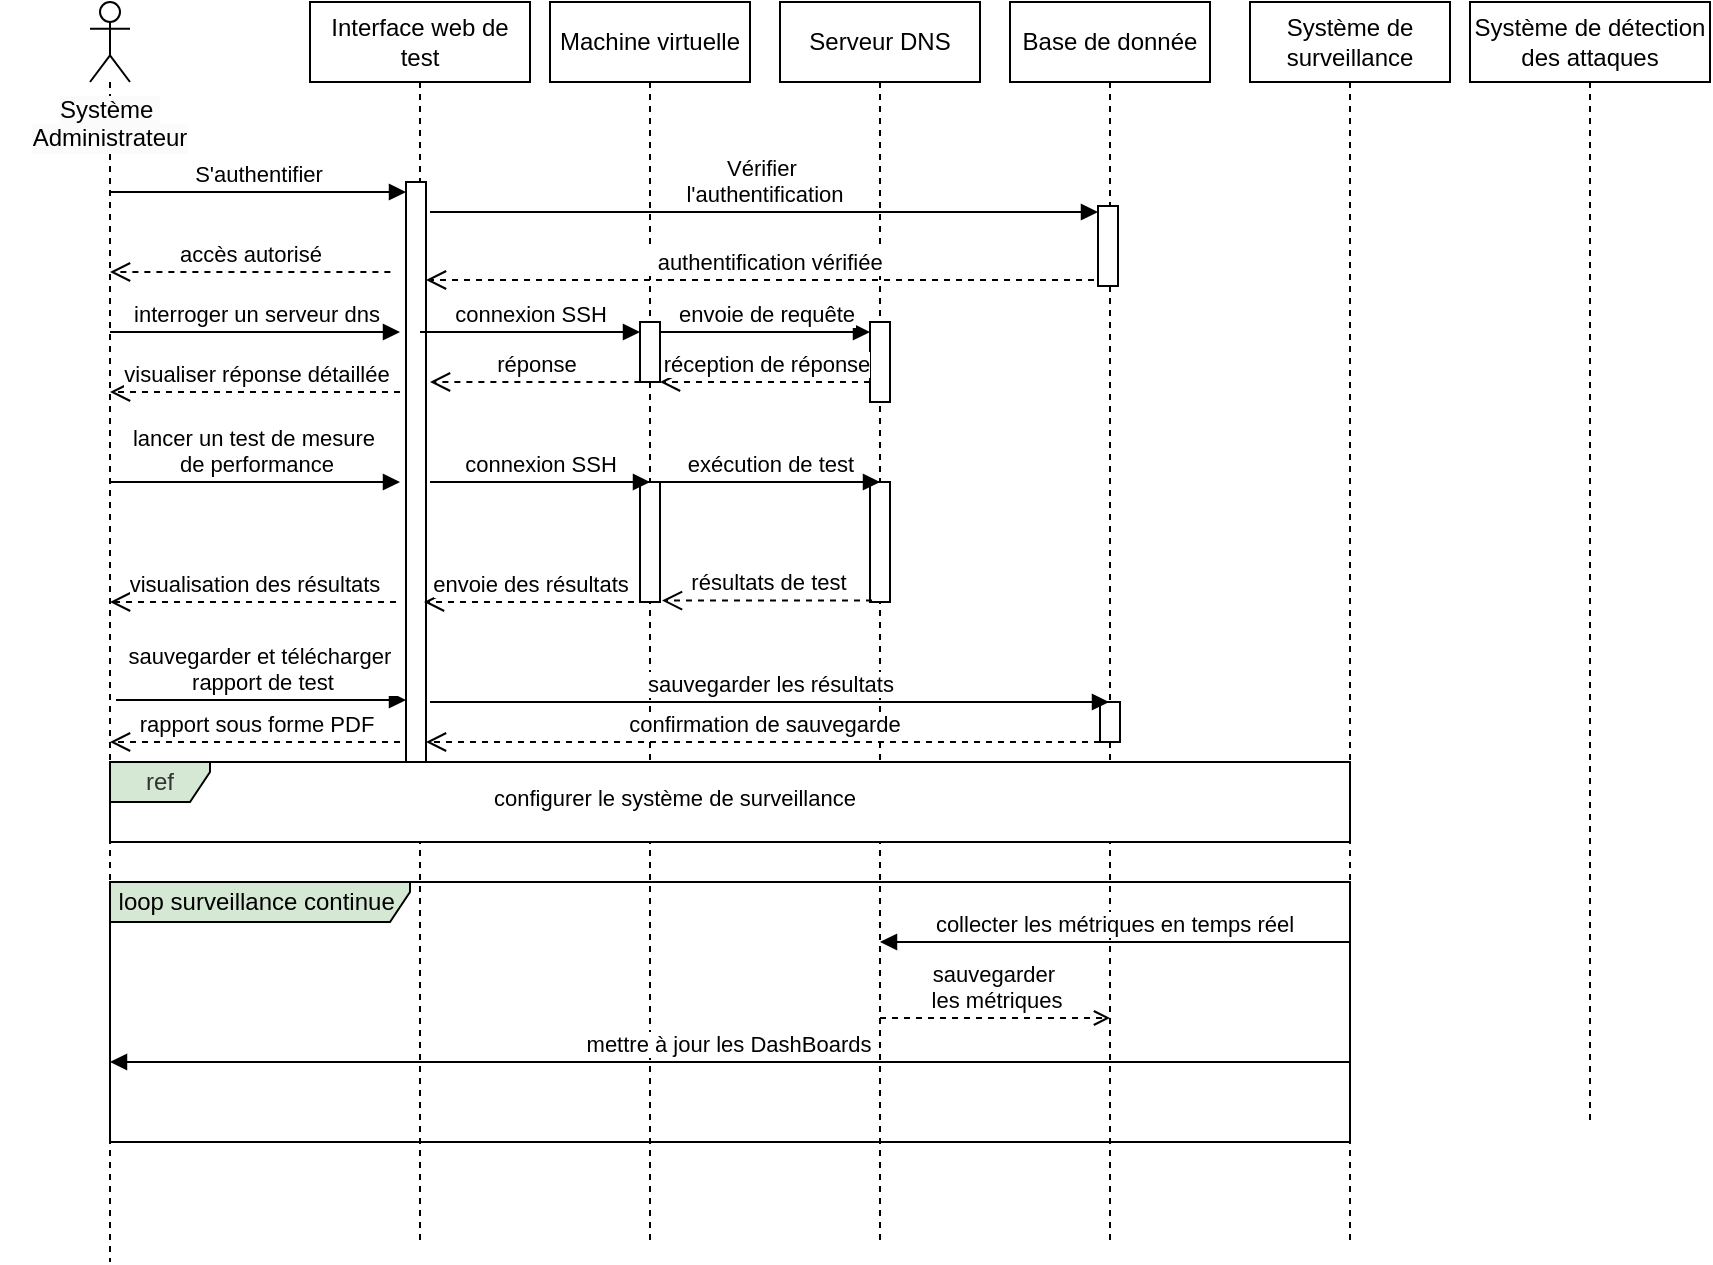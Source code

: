 <mxfile version="24.7.1" type="github">
  <diagram name="Page-1" id="2YBvvXClWsGukQMizWep">
    <mxGraphModel dx="1963" dy="530" grid="1" gridSize="10" guides="1" tooltips="1" connect="1" arrows="1" fold="1" page="1" pageScale="1" pageWidth="850" pageHeight="1100" math="0" shadow="0">
      <root>
        <mxCell id="0" />
        <mxCell id="1" parent="0" />
        <mxCell id="aM9ryv3xv72pqoxQDRHE-5" value="Interface web de test" style="shape=umlLifeline;perimeter=lifelinePerimeter;whiteSpace=wrap;html=1;container=0;dropTarget=0;collapsible=0;recursiveResize=0;outlineConnect=0;portConstraint=eastwest;newEdgeStyle={&quot;edgeStyle&quot;:&quot;elbowEdgeStyle&quot;,&quot;elbow&quot;:&quot;vertical&quot;,&quot;curved&quot;:0,&quot;rounded&quot;:0};" parent="1" vertex="1">
          <mxGeometry x="140" y="40" width="110" height="620" as="geometry" />
        </mxCell>
        <mxCell id="_VK_tqBm-G3R0EHeaTmm-22" value="" style="html=1;points=[[0,0,0,0,5],[0,1,0,0,-5],[1,0,0,0,5],[1,1,0,0,-5]];perimeter=orthogonalPerimeter;outlineConnect=0;targetShapes=umlLifeline;portConstraint=eastwest;newEdgeStyle={&quot;curved&quot;:0,&quot;rounded&quot;:0};" vertex="1" parent="aM9ryv3xv72pqoxQDRHE-5">
          <mxGeometry x="48" y="90" width="10" height="300" as="geometry" />
        </mxCell>
        <mxCell id="_VK_tqBm-G3R0EHeaTmm-1" value="Machine virtuelle" style="shape=umlLifeline;perimeter=lifelinePerimeter;whiteSpace=wrap;html=1;container=0;dropTarget=0;collapsible=0;recursiveResize=0;outlineConnect=0;portConstraint=eastwest;newEdgeStyle={&quot;edgeStyle&quot;:&quot;elbowEdgeStyle&quot;,&quot;elbow&quot;:&quot;vertical&quot;,&quot;curved&quot;:0,&quot;rounded&quot;:0};" vertex="1" parent="1">
          <mxGeometry x="260" y="40" width="100" height="620" as="geometry" />
        </mxCell>
        <mxCell id="_VK_tqBm-G3R0EHeaTmm-37" value="" style="html=1;points=[[0,0,0,0,5],[0,1,0,0,-5],[1,0,0,0,5],[1,1,0,0,-5]];perimeter=orthogonalPerimeter;outlineConnect=0;targetShapes=umlLifeline;portConstraint=eastwest;newEdgeStyle={&quot;curved&quot;:0,&quot;rounded&quot;:0};" vertex="1" parent="_VK_tqBm-G3R0EHeaTmm-1">
          <mxGeometry x="45" y="160" width="10" height="30" as="geometry" />
        </mxCell>
        <mxCell id="_VK_tqBm-G3R0EHeaTmm-38" value="connexion SSH" style="html=1;verticalAlign=bottom;endArrow=block;curved=0;rounded=0;entryX=0;entryY=0;entryDx=0;entryDy=5;" edge="1" target="_VK_tqBm-G3R0EHeaTmm-37" parent="_VK_tqBm-G3R0EHeaTmm-1">
          <mxGeometry relative="1" as="geometry">
            <mxPoint x="-65" y="165" as="sourcePoint" />
          </mxGeometry>
        </mxCell>
        <mxCell id="_VK_tqBm-G3R0EHeaTmm-48" value="" style="html=1;points=[[0,0,0,0,5],[0,1,0,0,-5],[1,0,0,0,5],[1,1,0,0,-5]];perimeter=orthogonalPerimeter;outlineConnect=0;targetShapes=umlLifeline;portConstraint=eastwest;newEdgeStyle={&quot;curved&quot;:0,&quot;rounded&quot;:0};" vertex="1" parent="_VK_tqBm-G3R0EHeaTmm-1">
          <mxGeometry x="45" y="240" width="10" height="60" as="geometry" />
        </mxCell>
        <mxCell id="_VK_tqBm-G3R0EHeaTmm-4" value="Base de donnée" style="shape=umlLifeline;perimeter=lifelinePerimeter;whiteSpace=wrap;html=1;container=0;dropTarget=0;collapsible=0;recursiveResize=0;outlineConnect=0;portConstraint=eastwest;newEdgeStyle={&quot;edgeStyle&quot;:&quot;elbowEdgeStyle&quot;,&quot;elbow&quot;:&quot;vertical&quot;,&quot;curved&quot;:0,&quot;rounded&quot;:0};" vertex="1" parent="1">
          <mxGeometry x="490" y="40" width="100" height="620" as="geometry" />
        </mxCell>
        <mxCell id="_VK_tqBm-G3R0EHeaTmm-28" value="" style="html=1;points=[[0,0,0,0,5],[0,1,0,0,-5],[1,0,0,0,5],[1,1,0,0,-5]];perimeter=orthogonalPerimeter;outlineConnect=0;targetShapes=umlLifeline;portConstraint=eastwest;newEdgeStyle={&quot;curved&quot;:0,&quot;rounded&quot;:0};" vertex="1" parent="_VK_tqBm-G3R0EHeaTmm-4">
          <mxGeometry x="44" y="102" width="10" height="40" as="geometry" />
        </mxCell>
        <mxCell id="_VK_tqBm-G3R0EHeaTmm-57" value="" style="html=1;points=[[0,0,0,0,5],[0,1,0,0,-5],[1,0,0,0,5],[1,1,0,0,-5]];perimeter=orthogonalPerimeter;outlineConnect=0;targetShapes=umlLifeline;portConstraint=eastwest;newEdgeStyle={&quot;curved&quot;:0,&quot;rounded&quot;:0};" vertex="1" parent="_VK_tqBm-G3R0EHeaTmm-4">
          <mxGeometry x="45" y="350" width="10" height="20" as="geometry" />
        </mxCell>
        <mxCell id="_VK_tqBm-G3R0EHeaTmm-5" value="Serveur DNS" style="shape=umlLifeline;perimeter=lifelinePerimeter;whiteSpace=wrap;html=1;container=0;dropTarget=0;collapsible=0;recursiveResize=0;outlineConnect=0;portConstraint=eastwest;newEdgeStyle={&quot;edgeStyle&quot;:&quot;elbowEdgeStyle&quot;,&quot;elbow&quot;:&quot;vertical&quot;,&quot;curved&quot;:0,&quot;rounded&quot;:0};" vertex="1" parent="1">
          <mxGeometry x="375" y="40" width="100" height="620" as="geometry" />
        </mxCell>
        <mxCell id="_VK_tqBm-G3R0EHeaTmm-40" value="" style="html=1;points=[[0,0,0,0,5],[0,1,0,0,-5],[1,0,0,0,5],[1,1,0,0,-5]];perimeter=orthogonalPerimeter;outlineConnect=0;targetShapes=umlLifeline;portConstraint=eastwest;newEdgeStyle={&quot;curved&quot;:0,&quot;rounded&quot;:0};" vertex="1" parent="_VK_tqBm-G3R0EHeaTmm-5">
          <mxGeometry x="45" y="160" width="10" height="40" as="geometry" />
        </mxCell>
        <mxCell id="_VK_tqBm-G3R0EHeaTmm-51" value="" style="html=1;points=[[0,0,0,0,5],[0,1,0,0,-5],[1,0,0,0,5],[1,1,0,0,-5]];perimeter=orthogonalPerimeter;outlineConnect=0;targetShapes=umlLifeline;portConstraint=eastwest;newEdgeStyle={&quot;curved&quot;:0,&quot;rounded&quot;:0};" vertex="1" parent="_VK_tqBm-G3R0EHeaTmm-5">
          <mxGeometry x="45" y="240" width="10" height="60" as="geometry" />
        </mxCell>
        <mxCell id="_VK_tqBm-G3R0EHeaTmm-6" value="Système de surveillance" style="shape=umlLifeline;perimeter=lifelinePerimeter;whiteSpace=wrap;html=1;container=0;dropTarget=0;collapsible=0;recursiveResize=0;outlineConnect=0;portConstraint=eastwest;newEdgeStyle={&quot;edgeStyle&quot;:&quot;elbowEdgeStyle&quot;,&quot;elbow&quot;:&quot;vertical&quot;,&quot;curved&quot;:0,&quot;rounded&quot;:0};" vertex="1" parent="1">
          <mxGeometry x="610" y="40" width="100" height="620" as="geometry" />
        </mxCell>
        <mxCell id="_VK_tqBm-G3R0EHeaTmm-7" value="Système de détection des attaques" style="shape=umlLifeline;perimeter=lifelinePerimeter;whiteSpace=wrap;html=1;container=0;dropTarget=0;collapsible=0;recursiveResize=0;outlineConnect=0;portConstraint=eastwest;newEdgeStyle={&quot;edgeStyle&quot;:&quot;elbowEdgeStyle&quot;,&quot;elbow&quot;:&quot;vertical&quot;,&quot;curved&quot;:0,&quot;rounded&quot;:0};" vertex="1" parent="1">
          <mxGeometry x="720" y="40" width="120" height="560" as="geometry" />
        </mxCell>
        <mxCell id="_VK_tqBm-G3R0EHeaTmm-14" value="" style="shape=umlLifeline;perimeter=lifelinePerimeter;whiteSpace=wrap;html=1;container=1;dropTarget=0;collapsible=0;recursiveResize=0;outlineConnect=0;portConstraint=eastwest;newEdgeStyle={&quot;curved&quot;:0,&quot;rounded&quot;:0};participant=umlActor;" vertex="1" parent="1">
          <mxGeometry x="30" y="40" width="20" height="630" as="geometry" />
        </mxCell>
        <mxCell id="_VK_tqBm-G3R0EHeaTmm-19" value="&lt;span style=&quot;color: rgb(0, 0, 0); font-family: Helvetica; font-size: 12px; font-style: normal; font-variant-ligatures: normal; font-variant-caps: normal; font-weight: 400; letter-spacing: normal; orphans: 2; text-indent: 0px; text-transform: none; widows: 2; word-spacing: 0px; -webkit-text-stroke-width: 0px; white-space: nowrap; background-color: rgb(251, 251, 251); text-decoration-thickness: initial; text-decoration-style: initial; text-decoration-color: initial; float: none; display: inline !important;&quot;&gt;Système&amp;nbsp;&lt;/span&gt;&lt;div style=&quot;forced-color-adjust: none; color: rgb(0, 0, 0); font-family: Helvetica; font-size: 12px; font-style: normal; font-variant-ligatures: normal; font-variant-caps: normal; font-weight: 400; letter-spacing: normal; orphans: 2; text-indent: 0px; text-transform: none; widows: 2; word-spacing: 0px; -webkit-text-stroke-width: 0px; white-space: nowrap; background-color: rgb(251, 251, 251); text-decoration-thickness: initial; text-decoration-style: initial; text-decoration-color: initial;&quot;&gt;Administrateur&lt;/div&gt;" style="text;whiteSpace=wrap;html=1;align=center;" vertex="1" parent="1">
          <mxGeometry x="-15" y="80" width="110" height="50" as="geometry" />
        </mxCell>
        <mxCell id="_VK_tqBm-G3R0EHeaTmm-24" value="accès autorisé" style="html=1;verticalAlign=bottom;endArrow=open;dashed=1;endSize=8;curved=0;rounded=0;" edge="1" parent="1" target="_VK_tqBm-G3R0EHeaTmm-14">
          <mxGeometry relative="1" as="geometry">
            <mxPoint x="50.0" y="175" as="targetPoint" />
            <mxPoint x="180.19" y="175" as="sourcePoint" />
          </mxGeometry>
        </mxCell>
        <mxCell id="_VK_tqBm-G3R0EHeaTmm-23" value="S&#39;authentifier" style="html=1;verticalAlign=bottom;endArrow=block;curved=0;rounded=0;entryX=0;entryY=0;entryDx=0;entryDy=5;" edge="1" target="_VK_tqBm-G3R0EHeaTmm-22" parent="1" source="_VK_tqBm-G3R0EHeaTmm-14">
          <mxGeometry relative="1" as="geometry">
            <mxPoint x="70" y="135" as="sourcePoint" />
          </mxGeometry>
        </mxCell>
        <mxCell id="_VK_tqBm-G3R0EHeaTmm-30" value="&amp;nbsp; &amp;nbsp;authentification vérifiée" style="html=1;verticalAlign=bottom;endArrow=open;dashed=1;endSize=8;curved=0;rounded=0;exitX=0;exitY=1;exitDx=0;exitDy=-5;" edge="1" parent="1">
          <mxGeometry relative="1" as="geometry">
            <mxPoint x="198" y="179" as="targetPoint" />
            <mxPoint x="532" y="179" as="sourcePoint" />
          </mxGeometry>
        </mxCell>
        <mxCell id="_VK_tqBm-G3R0EHeaTmm-29" value="Vérifier&amp;nbsp;&lt;div&gt;l&#39;authentification&lt;/div&gt;" style="html=1;verticalAlign=bottom;endArrow=block;curved=0;rounded=0;entryX=0;entryY=0;entryDx=0;entryDy=5;" edge="1" parent="1">
          <mxGeometry relative="1" as="geometry">
            <mxPoint x="200" y="145" as="sourcePoint" />
            <mxPoint x="534" y="145" as="targetPoint" />
          </mxGeometry>
        </mxCell>
        <mxCell id="_VK_tqBm-G3R0EHeaTmm-33" value="interroger un serveur dns" style="html=1;verticalAlign=bottom;endArrow=block;curved=0;rounded=0;entryX=0;entryY=0;entryDx=0;entryDy=5;" edge="1" parent="1" source="_VK_tqBm-G3R0EHeaTmm-14">
          <mxGeometry relative="1" as="geometry">
            <mxPoint x="60" y="205" as="sourcePoint" />
            <mxPoint x="185" y="205" as="targetPoint" />
          </mxGeometry>
        </mxCell>
        <mxCell id="_VK_tqBm-G3R0EHeaTmm-34" value="visualiser réponse détaillée" style="html=1;verticalAlign=bottom;endArrow=open;dashed=1;endSize=8;curved=0;rounded=0;exitX=0;exitY=1;exitDx=0;exitDy=-5;" edge="1" parent="1" target="_VK_tqBm-G3R0EHeaTmm-14">
          <mxGeometry relative="1" as="geometry">
            <mxPoint x="60" y="275" as="targetPoint" />
            <mxPoint x="185" y="235" as="sourcePoint" />
          </mxGeometry>
        </mxCell>
        <mxCell id="_VK_tqBm-G3R0EHeaTmm-39" value="réponse" style="html=1;verticalAlign=bottom;endArrow=open;dashed=1;endSize=8;curved=0;rounded=0;exitX=0;exitY=1;exitDx=0;exitDy=-5;" edge="1" parent="1">
          <mxGeometry relative="1" as="geometry">
            <mxPoint x="200" y="230" as="targetPoint" />
            <mxPoint x="305.19" y="230" as="sourcePoint" />
          </mxGeometry>
        </mxCell>
        <mxCell id="_VK_tqBm-G3R0EHeaTmm-41" value="envoie de requête" style="html=1;verticalAlign=bottom;endArrow=block;curved=0;rounded=0;entryX=0;entryY=0;entryDx=0;entryDy=5;exitX=1;exitY=0;exitDx=0;exitDy=5;exitPerimeter=0;" edge="1" target="_VK_tqBm-G3R0EHeaTmm-40" parent="1" source="_VK_tqBm-G3R0EHeaTmm-37">
          <mxGeometry relative="1" as="geometry">
            <mxPoint x="320" y="205" as="sourcePoint" />
          </mxGeometry>
        </mxCell>
        <mxCell id="_VK_tqBm-G3R0EHeaTmm-44" value="réception de réponse" style="html=1;verticalAlign=bottom;endArrow=open;dashed=1;endSize=8;curved=0;rounded=0;" edge="1" parent="1" target="_VK_tqBm-G3R0EHeaTmm-37">
          <mxGeometry relative="1" as="geometry">
            <mxPoint x="330" y="230" as="targetPoint" />
            <mxPoint x="420" y="230" as="sourcePoint" />
          </mxGeometry>
        </mxCell>
        <mxCell id="_VK_tqBm-G3R0EHeaTmm-46" value="lancer un test de mesure&amp;nbsp;&lt;div&gt;de performance&lt;/div&gt;" style="html=1;verticalAlign=bottom;endArrow=block;curved=0;rounded=0;entryX=0;entryY=0;entryDx=0;entryDy=5;" edge="1" parent="1">
          <mxGeometry relative="1" as="geometry">
            <mxPoint x="40" y="280" as="sourcePoint" />
            <mxPoint x="185" y="280" as="targetPoint" />
          </mxGeometry>
        </mxCell>
        <mxCell id="_VK_tqBm-G3R0EHeaTmm-47" value="connexion SSH" style="html=1;verticalAlign=bottom;endArrow=block;curved=0;rounded=0;entryX=0;entryY=0;entryDx=0;entryDy=5;" edge="1" parent="1">
          <mxGeometry relative="1" as="geometry">
            <mxPoint x="200" y="280" as="sourcePoint" />
            <mxPoint x="310" y="280" as="targetPoint" />
          </mxGeometry>
        </mxCell>
        <mxCell id="_VK_tqBm-G3R0EHeaTmm-50" value="exécution de test" style="html=1;verticalAlign=bottom;endArrow=block;curved=0;rounded=0;entryX=0;entryY=0;entryDx=0;entryDy=5;" edge="1" parent="1">
          <mxGeometry relative="1" as="geometry">
            <mxPoint x="315" y="280" as="sourcePoint" />
            <mxPoint x="425" y="280" as="targetPoint" />
          </mxGeometry>
        </mxCell>
        <mxCell id="_VK_tqBm-G3R0EHeaTmm-52" value="résultats de test" style="html=1;verticalAlign=bottom;endArrow=open;dashed=1;endSize=8;curved=0;rounded=0;" edge="1" parent="1">
          <mxGeometry relative="1" as="geometry">
            <mxPoint x="316" y="339.31" as="targetPoint" />
            <mxPoint x="421" y="339.31" as="sourcePoint" />
          </mxGeometry>
        </mxCell>
        <mxCell id="_VK_tqBm-G3R0EHeaTmm-53" value="envoie des résultats" style="html=1;verticalAlign=bottom;endArrow=open;dashed=1;endSize=8;curved=0;rounded=0;" edge="1" parent="1">
          <mxGeometry relative="1" as="geometry">
            <mxPoint x="197" y="340" as="targetPoint" />
            <mxPoint x="302" y="340" as="sourcePoint" />
          </mxGeometry>
        </mxCell>
        <mxCell id="_VK_tqBm-G3R0EHeaTmm-54" value="visualisation des résultats" style="html=1;verticalAlign=bottom;endArrow=open;dashed=1;endSize=8;curved=0;rounded=0;" edge="1" parent="1" target="_VK_tqBm-G3R0EHeaTmm-14">
          <mxGeometry relative="1" as="geometry">
            <mxPoint x="78" y="340" as="targetPoint" />
            <mxPoint x="183" y="340" as="sourcePoint" />
          </mxGeometry>
        </mxCell>
        <mxCell id="_VK_tqBm-G3R0EHeaTmm-55" value="sauvegarder et télécharger&amp;nbsp;&lt;div&gt;rapport de test&lt;/div&gt;" style="html=1;verticalAlign=bottom;endArrow=block;curved=0;rounded=0;entryX=0;entryY=0;entryDx=0;entryDy=5;" edge="1" parent="1">
          <mxGeometry relative="1" as="geometry">
            <mxPoint x="43" y="389" as="sourcePoint" />
            <mxPoint x="188" y="389" as="targetPoint" />
          </mxGeometry>
        </mxCell>
        <mxCell id="_VK_tqBm-G3R0EHeaTmm-56" value="sauvegarder les résultats" style="html=1;verticalAlign=bottom;endArrow=block;curved=0;rounded=0;" edge="1" parent="1" target="_VK_tqBm-G3R0EHeaTmm-4">
          <mxGeometry relative="1" as="geometry">
            <mxPoint x="200" y="390" as="sourcePoint" />
            <mxPoint x="335" y="390" as="targetPoint" />
          </mxGeometry>
        </mxCell>
        <mxCell id="_VK_tqBm-G3R0EHeaTmm-58" value="confirmation de sauvegarde" style="html=1;verticalAlign=bottom;endArrow=open;dashed=1;endSize=8;curved=0;rounded=0;" edge="1" parent="1" target="_VK_tqBm-G3R0EHeaTmm-22">
          <mxGeometry relative="1" as="geometry">
            <mxPoint x="200" y="410" as="targetPoint" />
            <mxPoint x="535" y="410" as="sourcePoint" />
          </mxGeometry>
        </mxCell>
        <mxCell id="_VK_tqBm-G3R0EHeaTmm-60" value="rapport sous forme PDF" style="html=1;verticalAlign=bottom;endArrow=open;dashed=1;endSize=8;curved=0;rounded=0;" edge="1" parent="1" target="_VK_tqBm-G3R0EHeaTmm-14">
          <mxGeometry relative="1" as="geometry">
            <mxPoint x="60" y="410" as="targetPoint" />
            <mxPoint x="185" y="410" as="sourcePoint" />
          </mxGeometry>
        </mxCell>
        <mxCell id="_VK_tqBm-G3R0EHeaTmm-63" value="loop surveillance continue&amp;nbsp;" style="shape=umlFrame;whiteSpace=wrap;html=1;pointerEvents=0;width=150;height=20;fillColor=#D5E8D4;" vertex="1" parent="1">
          <mxGeometry x="40" y="480" width="620" height="130" as="geometry" />
        </mxCell>
        <mxCell id="_VK_tqBm-G3R0EHeaTmm-64" value="collecter les métriques en temps réel" style="html=1;verticalAlign=bottom;endArrow=block;curved=0;rounded=0;" edge="1" parent="1">
          <mxGeometry relative="1" as="geometry">
            <mxPoint x="659.69" y="510.0" as="sourcePoint" />
            <mxPoint x="425.0" y="510.0" as="targetPoint" />
          </mxGeometry>
        </mxCell>
        <mxCell id="_VK_tqBm-G3R0EHeaTmm-68" value="ref" style="shape=umlFrame;whiteSpace=wrap;html=1;pointerEvents=0;width=50;height=20;fillColor=#D5E8D4;fontColor=#333333;strokeColor=#000000;swimlaneFillColor=default;" vertex="1" parent="1">
          <mxGeometry x="40" y="420" width="620" height="40" as="geometry" />
        </mxCell>
        <mxCell id="_VK_tqBm-G3R0EHeaTmm-71" value="&lt;span style=&quot;color: rgb(0, 0, 0); font-family: Helvetica; font-size: 11px; font-style: normal; font-variant-ligatures: normal; font-variant-caps: normal; font-weight: 400; letter-spacing: normal; orphans: 2; text-align: center; text-indent: 0px; text-transform: none; widows: 2; word-spacing: 0px; -webkit-text-stroke-width: 0px; white-space: nowrap; background-color: rgb(255, 255, 255); text-decoration-thickness: initial; text-decoration-style: initial; text-decoration-color: initial; display: inline !important; float: none;&quot;&gt;configurer le système de surveillance&lt;/span&gt;" style="text;whiteSpace=wrap;html=1;" vertex="1" parent="1">
          <mxGeometry x="230" y="424" width="217" height="40" as="geometry" />
        </mxCell>
        <mxCell id="_VK_tqBm-G3R0EHeaTmm-72" value="sauvegarder&amp;nbsp;&lt;div&gt;les métriques&lt;/div&gt;" style="html=1;verticalAlign=bottom;endArrow=open;curved=0;rounded=0;dashed=1;endFill=0;" edge="1" parent="1">
          <mxGeometry x="0.004" relative="1" as="geometry">
            <mxPoint x="425" y="548" as="sourcePoint" />
            <mxPoint x="540" y="548" as="targetPoint" />
            <mxPoint as="offset" />
          </mxGeometry>
        </mxCell>
        <mxCell id="_VK_tqBm-G3R0EHeaTmm-73" value="mettre à jour les DashBoards" style="html=1;verticalAlign=bottom;endArrow=block;curved=0;rounded=0;" edge="1" parent="1">
          <mxGeometry x="0.004" relative="1" as="geometry">
            <mxPoint x="660" y="570" as="sourcePoint" />
            <mxPoint x="40" y="570" as="targetPoint" />
            <mxPoint as="offset" />
          </mxGeometry>
        </mxCell>
      </root>
    </mxGraphModel>
  </diagram>
</mxfile>
